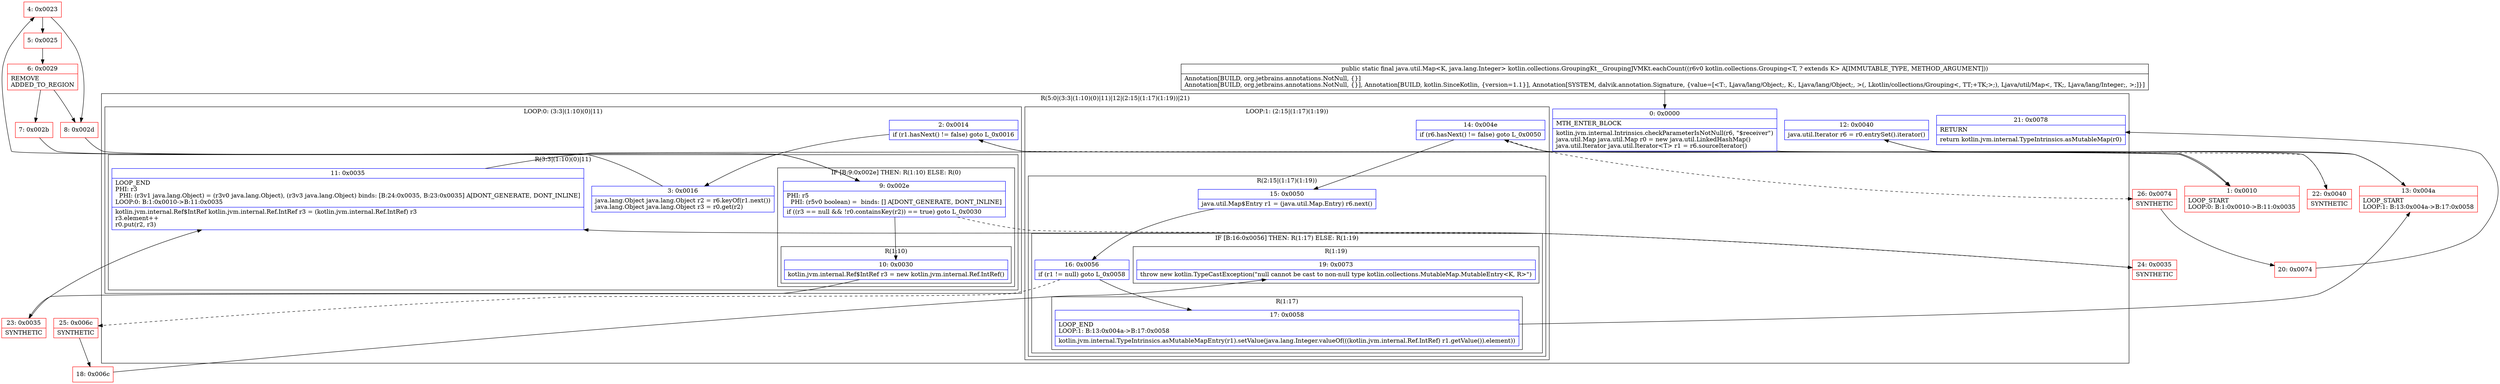 digraph "CFG forkotlin.collections.GroupingKt__GroupingJVMKt.eachCount(Lkotlin\/collections\/Grouping;)Ljava\/util\/Map;" {
subgraph cluster_Region_1147744015 {
label = "R(5:0|(3:3|(1:10)(0)|11)|12|(2:15|(1:17)(1:19))|21)";
node [shape=record,color=blue];
Node_0 [shape=record,label="{0\:\ 0x0000|MTH_ENTER_BLOCK\l|kotlin.jvm.internal.Intrinsics.checkParameterIsNotNull(r6, \"$receiver\")\ljava.util.Map java.util.Map r0 = new java.util.LinkedHashMap()\ljava.util.Iterator java.util.Iterator\<T\> r1 = r6.sourceIterator()\l}"];
subgraph cluster_LoopRegion_971566278 {
label = "LOOP:0: (3:3|(1:10)(0)|11)";
node [shape=record,color=blue];
Node_2 [shape=record,label="{2\:\ 0x0014|if (r1.hasNext() != false) goto L_0x0016\l}"];
subgraph cluster_Region_1050122097 {
label = "R(3:3|(1:10)(0)|11)";
node [shape=record,color=blue];
Node_3 [shape=record,label="{3\:\ 0x0016|java.lang.Object java.lang.Object r2 = r6.keyOf(r1.next())\ljava.lang.Object java.lang.Object r3 = r0.get(r2)\l}"];
subgraph cluster_IfRegion_268271466 {
label = "IF [B:9:0x002e] THEN: R(1:10) ELSE: R(0)";
node [shape=record,color=blue];
Node_9 [shape=record,label="{9\:\ 0x002e|PHI: r5 \l  PHI: (r5v0 boolean) =  binds: [] A[DONT_GENERATE, DONT_INLINE]\l|if ((r3 == null && !r0.containsKey(r2)) == true) goto L_0x0030\l}"];
subgraph cluster_Region_888450467 {
label = "R(1:10)";
node [shape=record,color=blue];
Node_10 [shape=record,label="{10\:\ 0x0030|kotlin.jvm.internal.Ref$IntRef r3 = new kotlin.jvm.internal.Ref.IntRef()\l}"];
}
subgraph cluster_Region_415204132 {
label = "R(0)";
node [shape=record,color=blue];
}
}
Node_11 [shape=record,label="{11\:\ 0x0035|LOOP_END\lPHI: r3 \l  PHI: (r3v1 java.lang.Object) = (r3v0 java.lang.Object), (r3v3 java.lang.Object) binds: [B:24:0x0035, B:23:0x0035] A[DONT_GENERATE, DONT_INLINE]\lLOOP:0: B:1:0x0010\-\>B:11:0x0035\l|kotlin.jvm.internal.Ref$IntRef kotlin.jvm.internal.Ref.IntRef r3 = (kotlin.jvm.internal.Ref.IntRef) r3\lr3.element++\lr0.put(r2, r3)\l}"];
}
}
Node_12 [shape=record,label="{12\:\ 0x0040|java.util.Iterator r6 = r0.entrySet().iterator()\l}"];
subgraph cluster_LoopRegion_298032190 {
label = "LOOP:1: (2:15|(1:17)(1:19))";
node [shape=record,color=blue];
Node_14 [shape=record,label="{14\:\ 0x004e|if (r6.hasNext() != false) goto L_0x0050\l}"];
subgraph cluster_Region_27291156 {
label = "R(2:15|(1:17)(1:19))";
node [shape=record,color=blue];
Node_15 [shape=record,label="{15\:\ 0x0050|java.util.Map$Entry r1 = (java.util.Map.Entry) r6.next()\l}"];
subgraph cluster_IfRegion_68833482 {
label = "IF [B:16:0x0056] THEN: R(1:17) ELSE: R(1:19)";
node [shape=record,color=blue];
Node_16 [shape=record,label="{16\:\ 0x0056|if (r1 != null) goto L_0x0058\l}"];
subgraph cluster_Region_1616401870 {
label = "R(1:17)";
node [shape=record,color=blue];
Node_17 [shape=record,label="{17\:\ 0x0058|LOOP_END\lLOOP:1: B:13:0x004a\-\>B:17:0x0058\l|kotlin.jvm.internal.TypeIntrinsics.asMutableMapEntry(r1).setValue(java.lang.Integer.valueOf(((kotlin.jvm.internal.Ref.IntRef) r1.getValue()).element))\l}"];
}
subgraph cluster_Region_1844905879 {
label = "R(1:19)";
node [shape=record,color=blue];
Node_19 [shape=record,label="{19\:\ 0x0073|throw new kotlin.TypeCastException(\"null cannot be cast to non\-null type kotlin.collections.MutableMap.MutableEntry\<K, R\>\")\l}"];
}
}
}
}
Node_21 [shape=record,label="{21\:\ 0x0078|RETURN\l|return kotlin.jvm.internal.TypeIntrinsics.asMutableMap(r0)\l}"];
}
Node_1 [shape=record,color=red,label="{1\:\ 0x0010|LOOP_START\lLOOP:0: B:1:0x0010\-\>B:11:0x0035\l}"];
Node_4 [shape=record,color=red,label="{4\:\ 0x0023}"];
Node_5 [shape=record,color=red,label="{5\:\ 0x0025}"];
Node_6 [shape=record,color=red,label="{6\:\ 0x0029|REMOVE\lADDED_TO_REGION\l}"];
Node_7 [shape=record,color=red,label="{7\:\ 0x002b}"];
Node_8 [shape=record,color=red,label="{8\:\ 0x002d}"];
Node_13 [shape=record,color=red,label="{13\:\ 0x004a|LOOP_START\lLOOP:1: B:13:0x004a\-\>B:17:0x0058\l}"];
Node_18 [shape=record,color=red,label="{18\:\ 0x006c}"];
Node_20 [shape=record,color=red,label="{20\:\ 0x0074}"];
Node_22 [shape=record,color=red,label="{22\:\ 0x0040|SYNTHETIC\l}"];
Node_23 [shape=record,color=red,label="{23\:\ 0x0035|SYNTHETIC\l}"];
Node_24 [shape=record,color=red,label="{24\:\ 0x0035|SYNTHETIC\l}"];
Node_25 [shape=record,color=red,label="{25\:\ 0x006c|SYNTHETIC\l}"];
Node_26 [shape=record,color=red,label="{26\:\ 0x0074|SYNTHETIC\l}"];
MethodNode[shape=record,label="{public static final java.util.Map\<K, java.lang.Integer\> kotlin.collections.GroupingKt__GroupingJVMKt.eachCount((r6v0 kotlin.collections.Grouping\<T, ? extends K\> A[IMMUTABLE_TYPE, METHOD_ARGUMENT]))  | Annotation[BUILD, org.jetbrains.annotations.NotNull, \{\}]\lAnnotation[BUILD, org.jetbrains.annotations.NotNull, \{\}], Annotation[BUILD, kotlin.SinceKotlin, \{version=1.1\}], Annotation[SYSTEM, dalvik.annotation.Signature, \{value=[\<T:, Ljava\/lang\/Object;, K:, Ljava\/lang\/Object;, \>(, Lkotlin\/collections\/Grouping\<, TT;+TK;\>;), Ljava\/util\/Map\<, TK;, Ljava\/lang\/Integer;, \>;]\}]\l}"];
MethodNode -> Node_0;
Node_0 -> Node_1;
Node_2 -> Node_3;
Node_2 -> Node_22[style=dashed];
Node_3 -> Node_4;
Node_9 -> Node_10;
Node_9 -> Node_24[style=dashed];
Node_10 -> Node_23;
Node_11 -> Node_1;
Node_12 -> Node_13;
Node_14 -> Node_15;
Node_14 -> Node_26[style=dashed];
Node_15 -> Node_16;
Node_16 -> Node_17;
Node_16 -> Node_25[style=dashed];
Node_17 -> Node_13;
Node_1 -> Node_2;
Node_4 -> Node_5;
Node_4 -> Node_8;
Node_5 -> Node_6;
Node_6 -> Node_7;
Node_6 -> Node_8;
Node_7 -> Node_9;
Node_8 -> Node_9;
Node_13 -> Node_14;
Node_18 -> Node_19;
Node_20 -> Node_21;
Node_22 -> Node_12;
Node_23 -> Node_11;
Node_24 -> Node_11;
Node_25 -> Node_18;
Node_26 -> Node_20;
}

